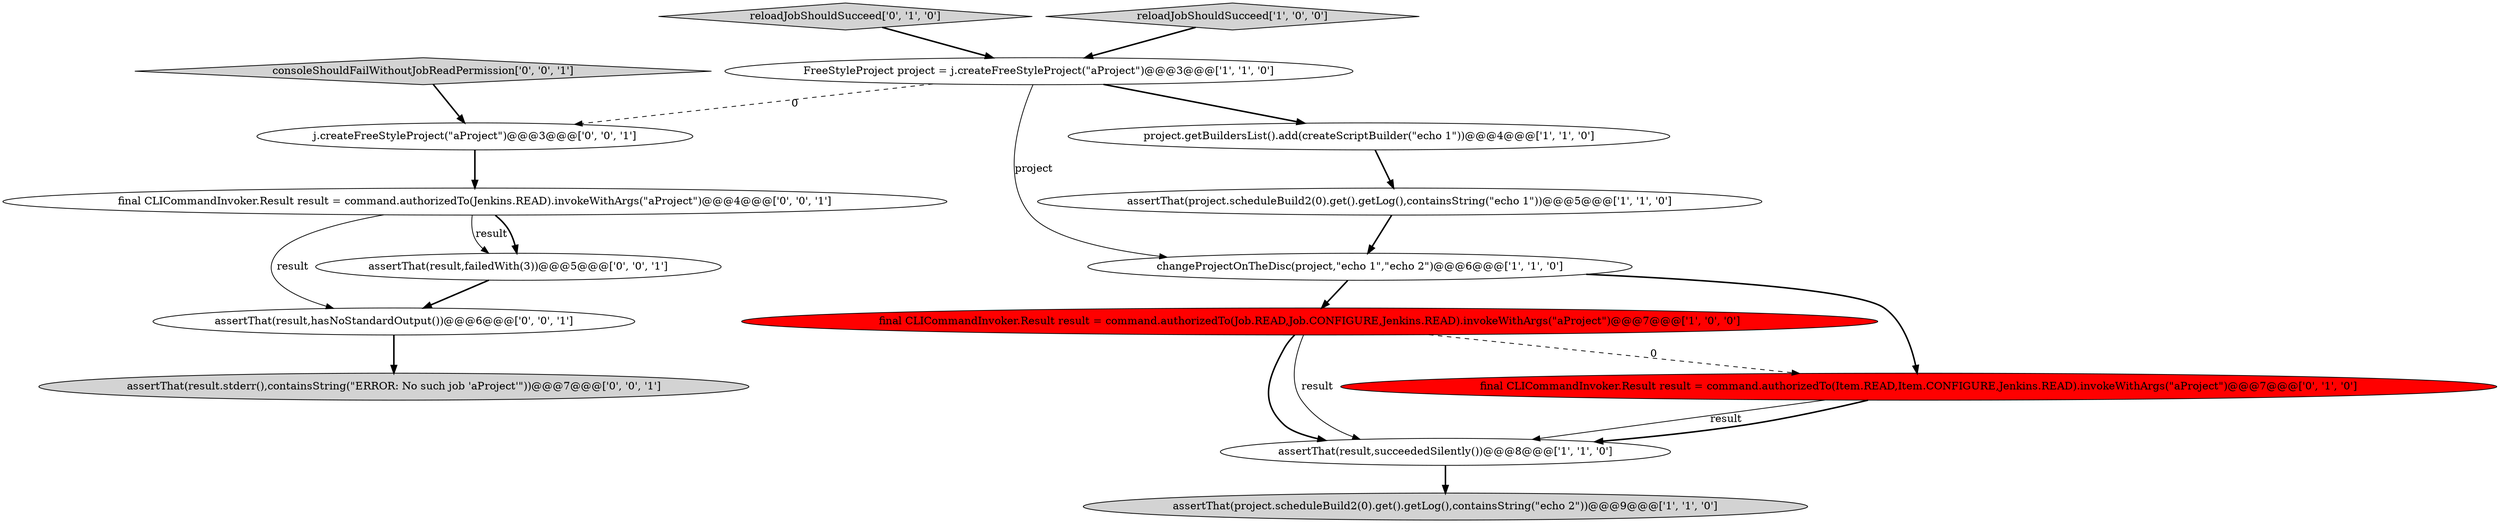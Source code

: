 digraph {
7 [style = filled, label = "final CLICommandInvoker.Result result = command.authorizedTo(Job.READ,Job.CONFIGURE,Jenkins.READ).invokeWithArgs(\"aProject\")@@@7@@@['1', '0', '0']", fillcolor = red, shape = ellipse image = "AAA1AAABBB1BBB"];
4 [style = filled, label = "assertThat(result,succeededSilently())@@@8@@@['1', '1', '0']", fillcolor = white, shape = ellipse image = "AAA0AAABBB1BBB"];
8 [style = filled, label = "final CLICommandInvoker.Result result = command.authorizedTo(Item.READ,Item.CONFIGURE,Jenkins.READ).invokeWithArgs(\"aProject\")@@@7@@@['0', '1', '0']", fillcolor = red, shape = ellipse image = "AAA1AAABBB2BBB"];
0 [style = filled, label = "changeProjectOnTheDisc(project,\"echo 1\",\"echo 2\")@@@6@@@['1', '1', '0']", fillcolor = white, shape = ellipse image = "AAA0AAABBB1BBB"];
9 [style = filled, label = "reloadJobShouldSucceed['0', '1', '0']", fillcolor = lightgray, shape = diamond image = "AAA0AAABBB2BBB"];
2 [style = filled, label = "assertThat(project.scheduleBuild2(0).get().getLog(),containsString(\"echo 1\"))@@@5@@@['1', '1', '0']", fillcolor = white, shape = ellipse image = "AAA0AAABBB1BBB"];
15 [style = filled, label = "assertThat(result,hasNoStandardOutput())@@@6@@@['0', '0', '1']", fillcolor = white, shape = ellipse image = "AAA0AAABBB3BBB"];
6 [style = filled, label = "project.getBuildersList().add(createScriptBuilder(\"echo 1\"))@@@4@@@['1', '1', '0']", fillcolor = white, shape = ellipse image = "AAA0AAABBB1BBB"];
13 [style = filled, label = "assertThat(result.stderr(),containsString(\"ERROR: No such job 'aProject'\"))@@@7@@@['0', '0', '1']", fillcolor = lightgray, shape = ellipse image = "AAA0AAABBB3BBB"];
1 [style = filled, label = "FreeStyleProject project = j.createFreeStyleProject(\"aProject\")@@@3@@@['1', '1', '0']", fillcolor = white, shape = ellipse image = "AAA0AAABBB1BBB"];
3 [style = filled, label = "reloadJobShouldSucceed['1', '0', '0']", fillcolor = lightgray, shape = diamond image = "AAA0AAABBB1BBB"];
10 [style = filled, label = "final CLICommandInvoker.Result result = command.authorizedTo(Jenkins.READ).invokeWithArgs(\"aProject\")@@@4@@@['0', '0', '1']", fillcolor = white, shape = ellipse image = "AAA0AAABBB3BBB"];
12 [style = filled, label = "consoleShouldFailWithoutJobReadPermission['0', '0', '1']", fillcolor = lightgray, shape = diamond image = "AAA0AAABBB3BBB"];
14 [style = filled, label = "j.createFreeStyleProject(\"aProject\")@@@3@@@['0', '0', '1']", fillcolor = white, shape = ellipse image = "AAA0AAABBB3BBB"];
5 [style = filled, label = "assertThat(project.scheduleBuild2(0).get().getLog(),containsString(\"echo 2\"))@@@9@@@['1', '1', '0']", fillcolor = lightgray, shape = ellipse image = "AAA0AAABBB1BBB"];
11 [style = filled, label = "assertThat(result,failedWith(3))@@@5@@@['0', '0', '1']", fillcolor = white, shape = ellipse image = "AAA0AAABBB3BBB"];
15->13 [style = bold, label=""];
3->1 [style = bold, label=""];
1->14 [style = dashed, label="0"];
10->15 [style = solid, label="result"];
7->8 [style = dashed, label="0"];
14->10 [style = bold, label=""];
8->4 [style = solid, label="result"];
7->4 [style = bold, label=""];
11->15 [style = bold, label=""];
0->7 [style = bold, label=""];
6->2 [style = bold, label=""];
2->0 [style = bold, label=""];
1->6 [style = bold, label=""];
7->4 [style = solid, label="result"];
12->14 [style = bold, label=""];
0->8 [style = bold, label=""];
1->0 [style = solid, label="project"];
8->4 [style = bold, label=""];
9->1 [style = bold, label=""];
10->11 [style = solid, label="result"];
4->5 [style = bold, label=""];
10->11 [style = bold, label=""];
}
